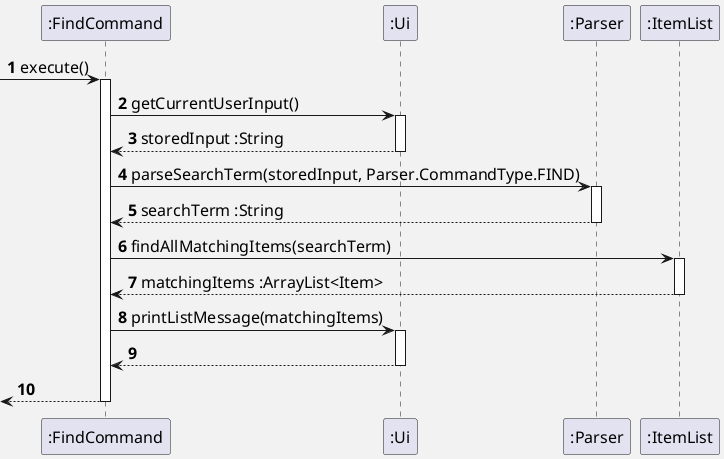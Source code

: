 @startuml
'https://plantuml.com/class-diagram

skinparam backgroundColor #f2f2f2
skinparam defaultFontSize 16

autonumber

-> ":FindCommand": execute()
activate ":FindCommand"

":FindCommand" -> ":Ui": getCurrentUserInput()
activate ":Ui"
":FindCommand" <-- ":Ui": storedInput :String
deactivate ":Ui"

":FindCommand" -> ":Parser": parseSearchTerm(storedInput, Parser.CommandType.FIND)
activate ":Parser"
":FindCommand" <-- ":Parser": searchTerm :String
deactivate ":Parser"
":FindCommand" -> ":ItemList": findAllMatchingItems(searchTerm)
activate ":ItemList"
":FindCommand" <--":ItemList": matchingItems :ArrayList<Item>
deactivate ":ItemList"
":FindCommand" -> ":Ui": printListMessage(matchingItems)
activate ":Ui"
":FindCommand" <-- ":Ui"
deactivate ":Ui"

<-- ":FindCommand"
deactivate ":FindCommand"

@enduml